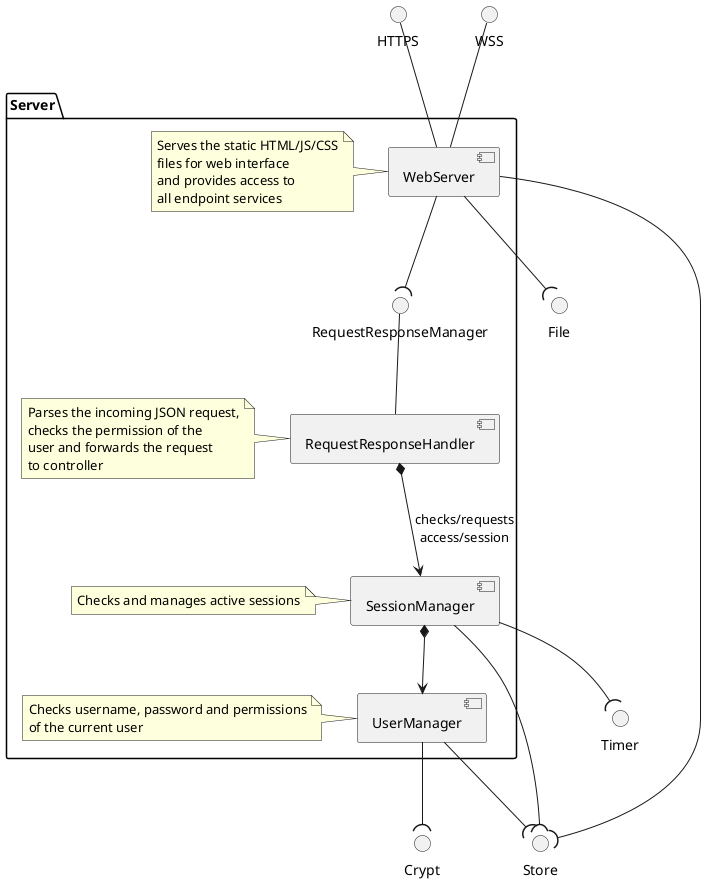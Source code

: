 @startuml
interface "WSS" as WSS
interface "HTTPS" as HTTPS

interface "File" as File
interface "Crypt" as Crypt
interface "Store" as Store
interface "Timer" as Timer

package Server {
    component "WebServer" as webserver

    note left of webserver : Serves the static HTML/JS/CSS\nfiles for web interface\nand provides access to\nall endpoint services

    webserver -up- WSS
    webserver -up- HTTPS

    webserver -down-(File
    webserver -down-(Store

    component "SessionManager" as sessionsmgmt
    component "UserManager" as usermgmt
    component "RequestResponseHandler" as requesthandler

    note left of sessionsmgmt : Checks and manages active sessions
    note left of requesthandler : Parses the incoming JSON request,\nchecks the permission of the\nuser and forwards the request\nto controller
    note left of usermgmt : Checks username, password and permissions\nof the current user

    interface "RequestResponseManager" as Request
    requesthandler -up- Request

    requesthandler *--> sessionsmgmt : checks/requests\naccess/session

    sessionsmgmt *--> usermgmt

    webserver -down-(Request
    sessionsmgmt -down-(Store
    sessionsmgmt -down-(Timer
    usermgmt -down-(Store
    usermgmt -down-(Crypt
}
@enduml
